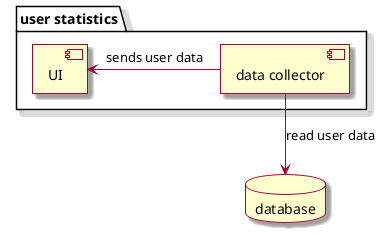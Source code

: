 @startuml
skin rose
package "user statistics" {
  [UI]
  [data collector]
}

[data collector]

database "database" {

}

[UI] <- [data collector]: sends user data
[data collector] --> [database]: read user data

@enduml
